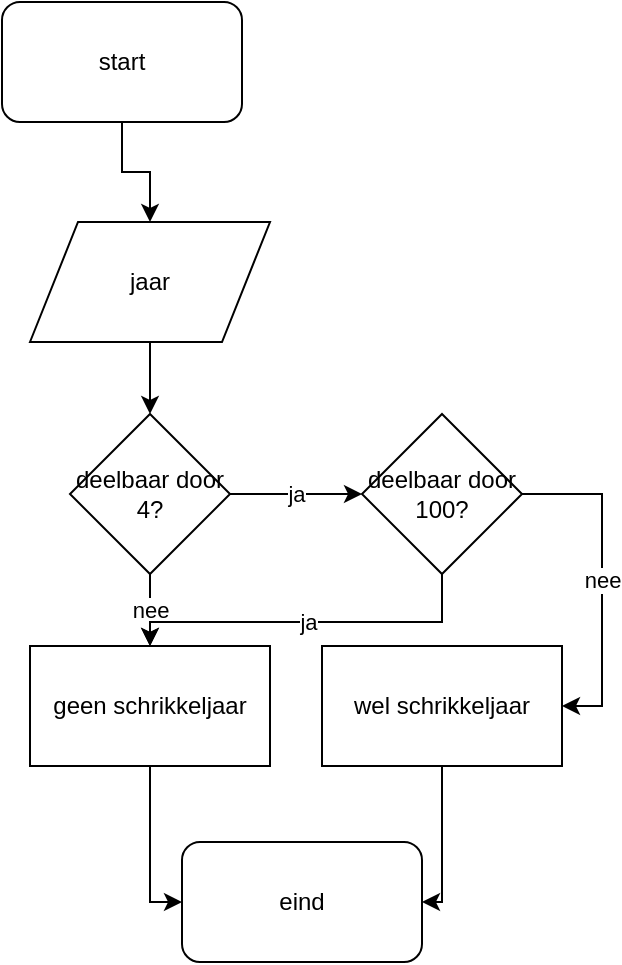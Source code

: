 <mxfile pages="1" version="11.2.9" type="github"><diagram id="ooYbyKMq9xoeWFFTNWaR" name="Page-1"><mxGraphModel dx="1264" dy="578" grid="1" gridSize="10" guides="1" tooltips="1" connect="1" arrows="1" fold="1" page="1" pageScale="1" pageWidth="827" pageHeight="1169" math="0" shadow="0"><root><mxCell id="0"/><mxCell id="1" parent="0"/><mxCell id="B7MTwgMwUcg0XGJABNgU-3" value="" style="edgeStyle=orthogonalEdgeStyle;rounded=0;orthogonalLoop=1;jettySize=auto;html=1;" edge="1" parent="1" source="B7MTwgMwUcg0XGJABNgU-1" target="B7MTwgMwUcg0XGJABNgU-2"><mxGeometry relative="1" as="geometry"/></mxCell><mxCell id="B7MTwgMwUcg0XGJABNgU-1" value="start" style="rounded=1;whiteSpace=wrap;html=1;" vertex="1" parent="1"><mxGeometry x="290" y="50" width="120" height="60" as="geometry"/></mxCell><mxCell id="B7MTwgMwUcg0XGJABNgU-6" value="" style="edgeStyle=orthogonalEdgeStyle;rounded=0;orthogonalLoop=1;jettySize=auto;html=1;" edge="1" parent="1" source="B7MTwgMwUcg0XGJABNgU-2" target="B7MTwgMwUcg0XGJABNgU-4"><mxGeometry relative="1" as="geometry"/></mxCell><mxCell id="B7MTwgMwUcg0XGJABNgU-2" value="jaar" style="shape=parallelogram;perimeter=parallelogramPerimeter;whiteSpace=wrap;html=1;" vertex="1" parent="1"><mxGeometry x="304" y="160" width="120" height="60" as="geometry"/></mxCell><mxCell id="B7MTwgMwUcg0XGJABNgU-8" value="ja" style="edgeStyle=orthogonalEdgeStyle;rounded=0;orthogonalLoop=1;jettySize=auto;html=1;" edge="1" parent="1" source="B7MTwgMwUcg0XGJABNgU-4" target="B7MTwgMwUcg0XGJABNgU-7"><mxGeometry relative="1" as="geometry"/></mxCell><mxCell id="B7MTwgMwUcg0XGJABNgU-16" value="nee" style="edgeStyle=orthogonalEdgeStyle;rounded=0;orthogonalLoop=1;jettySize=auto;html=1;" edge="1" parent="1" source="B7MTwgMwUcg0XGJABNgU-4" target="B7MTwgMwUcg0XGJABNgU-9"><mxGeometry relative="1" as="geometry"/></mxCell><mxCell id="B7MTwgMwUcg0XGJABNgU-4" value="deelbaar door 4?" style="rhombus;whiteSpace=wrap;html=1;" vertex="1" parent="1"><mxGeometry x="324" y="256" width="80" height="80" as="geometry"/></mxCell><mxCell id="B7MTwgMwUcg0XGJABNgU-17" value="ja" style="edgeStyle=orthogonalEdgeStyle;rounded=0;orthogonalLoop=1;jettySize=auto;html=1;entryX=0.5;entryY=0;entryDx=0;entryDy=0;" edge="1" parent="1" source="B7MTwgMwUcg0XGJABNgU-7" target="B7MTwgMwUcg0XGJABNgU-9"><mxGeometry relative="1" as="geometry"><Array as="points"><mxPoint x="510" y="360"/><mxPoint x="364" y="360"/></Array></mxGeometry></mxCell><mxCell id="B7MTwgMwUcg0XGJABNgU-19" value="nee" style="edgeStyle=orthogonalEdgeStyle;rounded=0;orthogonalLoop=1;jettySize=auto;html=1;entryX=1;entryY=0.5;entryDx=0;entryDy=0;exitX=1;exitY=0.5;exitDx=0;exitDy=0;" edge="1" parent="1" source="B7MTwgMwUcg0XGJABNgU-7" target="B7MTwgMwUcg0XGJABNgU-10"><mxGeometry relative="1" as="geometry"><mxPoint x="630" y="296" as="targetPoint"/></mxGeometry></mxCell><mxCell id="B7MTwgMwUcg0XGJABNgU-7" value="deelbaar door 100?" style="rhombus;whiteSpace=wrap;html=1;" vertex="1" parent="1"><mxGeometry x="470" y="256" width="80" height="80" as="geometry"/></mxCell><mxCell id="B7MTwgMwUcg0XGJABNgU-13" value="" style="edgeStyle=orthogonalEdgeStyle;rounded=0;orthogonalLoop=1;jettySize=auto;html=1;entryX=0;entryY=0.5;entryDx=0;entryDy=0;" edge="1" parent="1" source="B7MTwgMwUcg0XGJABNgU-9" target="B7MTwgMwUcg0XGJABNgU-11"><mxGeometry relative="1" as="geometry"><mxPoint x="364" y="512" as="targetPoint"/><Array as="points"><mxPoint x="364" y="500"/></Array></mxGeometry></mxCell><mxCell id="B7MTwgMwUcg0XGJABNgU-9" value="geen schrikkeljaar" style="rounded=0;whiteSpace=wrap;html=1;" vertex="1" parent="1"><mxGeometry x="304" y="372" width="120" height="60" as="geometry"/></mxCell><mxCell id="B7MTwgMwUcg0XGJABNgU-15" value="" style="edgeStyle=orthogonalEdgeStyle;rounded=0;orthogonalLoop=1;jettySize=auto;html=1;entryX=1;entryY=0.5;entryDx=0;entryDy=0;" edge="1" parent="1" source="B7MTwgMwUcg0XGJABNgU-10" target="B7MTwgMwUcg0XGJABNgU-11"><mxGeometry relative="1" as="geometry"><mxPoint x="510" y="512" as="targetPoint"/><Array as="points"><mxPoint x="510" y="500"/></Array></mxGeometry></mxCell><mxCell id="B7MTwgMwUcg0XGJABNgU-10" value="wel schrikkeljaar" style="rounded=0;whiteSpace=wrap;html=1;" vertex="1" parent="1"><mxGeometry x="450" y="372" width="120" height="60" as="geometry"/></mxCell><mxCell id="B7MTwgMwUcg0XGJABNgU-11" value="eind" style="rounded=1;whiteSpace=wrap;html=1;" vertex="1" parent="1"><mxGeometry x="380" y="470" width="120" height="60" as="geometry"/></mxCell></root></mxGraphModel></diagram></mxfile>
